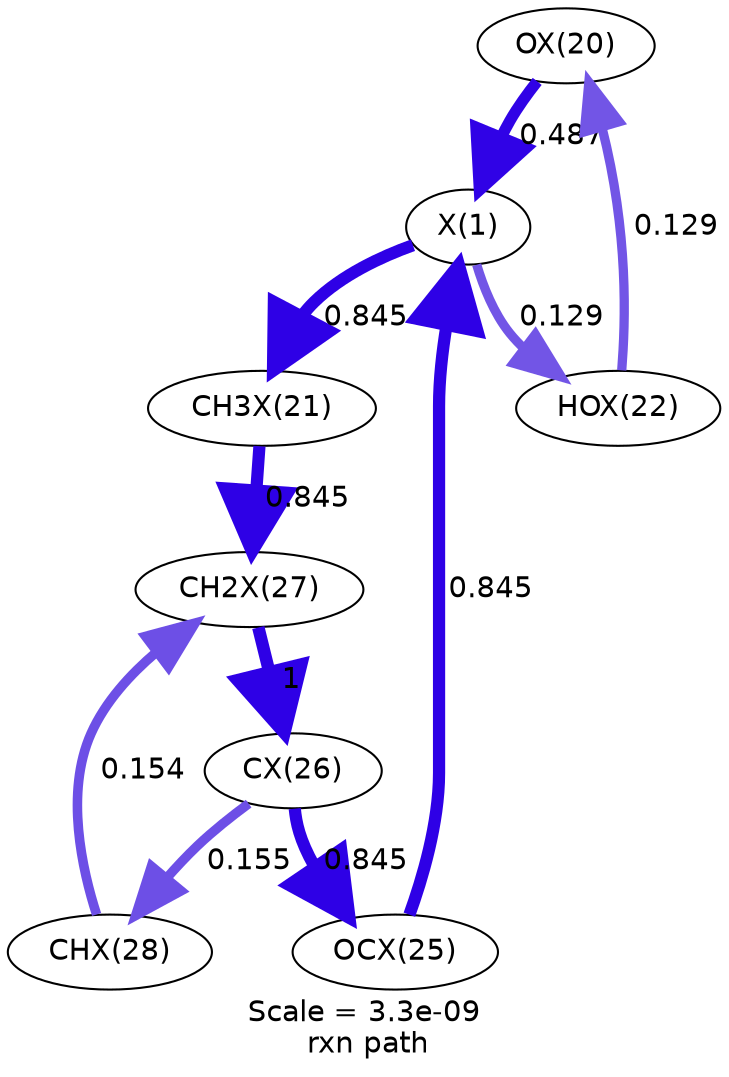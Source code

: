 digraph reaction_paths {
center=1;
s24 -> s22[fontname="Helvetica", style="setlinewidth(5.46)", arrowsize=2.73, color="0.7, 0.987, 0.9"
, label=" 0.487"];
s22 -> s26[fontname="Helvetica", style="setlinewidth(4.45)", arrowsize=2.23, color="0.7, 0.629, 0.9"
, label=" 0.129"];
s22 -> s25[fontname="Helvetica", style="setlinewidth(5.87)", arrowsize=2.94, color="0.7, 1.34, 0.9"
, label=" 0.845"];
s29 -> s22[fontname="Helvetica", style="setlinewidth(5.87)", arrowsize=2.94, color="0.7, 1.35, 0.9"
, label=" 0.845"];
s26 -> s24[fontname="Helvetica", style="setlinewidth(4.46)", arrowsize=2.23, color="0.7, 0.629, 0.9"
, label=" 0.129"];
s25 -> s31[fontname="Helvetica", style="setlinewidth(5.87)", arrowsize=2.94, color="0.7, 1.34, 0.9"
, label=" 0.845"];
s32 -> s31[fontname="Helvetica", style="setlinewidth(4.59)", arrowsize=2.29, color="0.7, 0.654, 0.9"
, label=" 0.154"];
s31 -> s30[fontname="Helvetica", style="setlinewidth(6)", arrowsize=3, color="0.7, 1.5, 0.9"
, label=" 1"];
s30 -> s32[fontname="Helvetica", style="setlinewidth(4.59)", arrowsize=2.3, color="0.7, 0.655, 0.9"
, label=" 0.155"];
s30 -> s29[fontname="Helvetica", style="setlinewidth(5.87)", arrowsize=2.94, color="0.7, 1.34, 0.9"
, label=" 0.845"];
s22 [ fontname="Helvetica", label="X(1)"];
s24 [ fontname="Helvetica", label="OX(20)"];
s25 [ fontname="Helvetica", label="CH3X(21)"];
s26 [ fontname="Helvetica", label="HOX(22)"];
s29 [ fontname="Helvetica", label="OCX(25)"];
s30 [ fontname="Helvetica", label="CX(26)"];
s31 [ fontname="Helvetica", label="CH2X(27)"];
s32 [ fontname="Helvetica", label="CHX(28)"];
 label = "Scale = 3.3e-09\l rxn path";
 fontname = "Helvetica";
}
